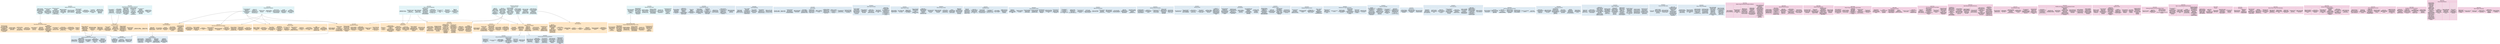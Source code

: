 // This is an auto-generated file. Don't edit this file; edit `modules.yml` instead.

digraph {
  node[shape="record", style="filled"];

  node[color="#99d8c9", fillcolor="#e5f5f9"];

  ELEC40002 [label="{ELEC40002 | Analysis and Design of Circuits | {
    <1>Explain the basic\nphysics underlying\nthe operation of the\nfollowing electronic\ncomponents:\nresistor, capacitor,\ninductor, diode,\ntransistor |
    <2>Perform DC analysis\nof circuits\ncontaining\ncombinations of the\nabove components to\nestablish the nodal\nvoltages and branch\ncurrents |
    <3>Perform AC analysis\nof circuits\ncontaining\ncombinations of the\nabove components,\nusing small-signal\nequivalent models to\nlinearise any\nnon-linear elements |
    <4>Apply the operation\nof simple transistor\nlevel circuits\nincluding amplifier\nstages and logic\ngates |
    <5>Analyse basic opamp\ncircuits containing\nidealised opamps and\npassive components |
    <6>Apply the concept\nof a transfer\nfunction and derive\nthe transfer\nfunctions for a\nrange of standard\nfilter circuits |
    <7>Analyse the\ntransient behaviour\nof 1st order RC and\nRL networks |
    <8>Use SPICE to\nsimulate the\nbehaviour of the\ncircuits you have\nstudied |
    <9>Appreciate where\nand how the circuits\nyou have studied are\napplied in real\nengineering\napplications
  }}"];

  ELEC40003 [label="{ELEC40003 | Digital Electronics and Computer Architecture | {
    <1>design significant\nsynchronous\nsequential digital\ncircuits using\nregisters and\ncombinational logic |
    <2>design simple\ntwo’s complement\naddition and\nsubtraction digital\ncircuits, with\ncorrect use of carry\nand overflow |
    <3>use digital blocks:\nRAMs, ROMs,\nregisters, adders,\nmultiplexers and\nstate machines to\ndesign and analyse\nthe operation of\nsimple pipelined\nRISC computer\nsystems |
    <4>model the operation\nof machine code\ninstructions on a\nCPU at\nregister-transfer\nlevel, and\nmanipulate data\nusing different\nnumeric\nrepresentations |
    <5>write programs for\narithmetic\noperations,\nmanipulating bit\nfields within words,\naccessing memory,\nand calling\nsubroutines |
    <6>implement I/O in\nembedded computer\nsystems using\npolling
  }}"];

  ELEC40004 [label="{ELEC40004 | Programming for Engineers | {
    <1>use the fundamental\ncomponents of\nimperative\nprogramming in terms\nof control-flow\nstructures and\nvariables |
    <2>design and\nimplement a C++\nprogram that\ncommunicates using\nfile-based IO in a\nCLI environment |
    <3>verify the correct\nbehaviour of\nprograms |
    <4>diagnose and fix\nincorrect behaviour\nand crashes |
    <5>select and use\ndata-structures from\nthe STL according to\nneeded performance\nand functionality |
    <6>use APIs,\nencapsulation, and\nabstraction to\nmanage software\ncomplexity |
    <7>design\nobject-oriented\ndata-structures to\ncapture real-world\nproblems
  }}"];

  ELEC40006 [label="{ELEC40006 | Electronics Design Project | {
    <1>Capture and analyse\na set of high-level\nrequirements to\nproduce a set of\ndesign\nspecifications |
    <2>Apply theoretical\nprinciples and\nlaboratory skills to\ndesign, build and\ntest a solution to\nan engineering\ndesign problem,\nwithin practical\nconstraints |
    <3>Integrate analogue,\ndigital and software\ntheory and design\ntechniques into a\nfunctioning system |
    <4>Organise workload\nand manage time by\nfunctioning as an\nengineering team and\ndecomposing the\ndesign challenge\ninto subsystems |
    <5>Formulate and\nimplement a test\nplan to evaluate a\ndesign against its\nspecifications |
    <6>Communicate process\nand outcomes to\nstakeholders using\nvarious forms of\ncommunication\n(reports,\npresentations,\nreviews, etc.)
  }}"];

  ELEC40009 [label="{ELEC40009 | Topics in Electrical Engineering | {
    <1>Describe waves as\ninformation carriers |
    <2>Describe how waves\npropagate in free\nspace and\ntransmission lines |
    <3>Apply mathematical\ntools to investigate\nsignals in the\nfrequency domain |
    <4>Explain the need\nfor modulation\ntechniques to\ntransmit a signal\nand identify the\nbasic hardware\ncomponents to\nachieve modulation\nand demodulation |
    <5>Describe the\ntransport processes\nin a pn diode and\nextrapolate this\nknowledge to its use\nas a solar cell |
    <6>Employ laboratory\nskills to\ncharacterise solar\ncells |
    <7>Illustrate how\nsolar polar is\ntransported from the\nsource to the\nhousehold |
    <8>Relate the\ndifferent\nengineering topics\nto demonstrate how\nthey are\ninterconnected
  }}"];

  ELEC40010_ELEC40011 [label="{ELEC40010_ELEC40011 | Mathematics 1A 1B | {
    <1>apply the\ntechniques of\nsingle-variable\ncalculus to obtain\nsolutions to a wide\nvariety of\napplications of\ndifferentiation and\nintegration |
    <2>utilize the\nconcepts of complex\nnumber, functions,\nlimits and series to\nperform, among\nothers, Fourier\nAnalysis of periodic\nand non-periodic\nfunctions |
    <3>use the techniques\nof vector and linear\nalgebra to analyze\nand apply the\ncorrect solution\nmethod in a range of\nproblems involving\nvectors, matrices\nand systems of\nequations |
    <4>identify and apply\nthe correct approach\nto solving different\ntypes of first- and\nsecond-order\nordinary\ndifferential\nequations |
    <5>explain and apply\nthe concepts and\ntechniques of\nmultivariable\ncalculus and tackle\nproblems in their\nappropriate context |
    <6>explain where and\nhow the mathematical\nconcepts are applied\nin engineering\nproblems in\nelectromagnetism,\nsignal processing\nand communications
  }}"];

  node[color="#fdbb84", fillcolor="#fee8c8"];

  ELEC50001 [label="{ELEC50001 | Circuits and Systems | {
    <1>Design, analyse and\nexplain sensors\nanalogue circuit\ninterfaces between\nthe input and\ndigital signal\nprocessing phase |
    <2>Explain the common\ntype of DAC and ADC\narchitectures\ncurrently used in\nindustry |
    <3>Design low-pass,\nhigh-pass and\nband-pass filters\nfor preconditioning\nsignals |
    <4>Choose suitable\nlow-noise\npre-amplifiers and\nanalyse its impact\non noise performance\nof the system |
    <5>Choose suitable\noutput circuit\narchitecture for\nhigh current drive\nand design a circuit\nto meet\nspecification |
    <6>Design reasonably\ncomplex circuits\ninvolving digital\nbuilding blocks such\nas shift register,\nRAM and FSM, and\ninterface them to a\nprocessor |
    <7>Write good quality\nVerilog code to\nspecify digital\nhardware |
    <8>Implement digital\nhardware on an FPGA |
    <9>Design a basic\ntestbench circuit
  }}"];
  ELEC40003:1 -> ELEC50001;
  ELEC40003:2 -> ELEC50001;

  ELEC50002 [label="{ELEC50002 | Communications | {
    <1>Model noise in\nwireless\ncommunication\nsystems |
    <2>Understand the\nperformance measures\nfor analog and\ndigital\ncommunication\nsystems, and compare\nthe performance of\ndifferent modulation\ntechniques |
    <3>Explain the\nfundamental limits\ninformation theory\nsets on the\nperformance of\ncommunication\nsystems |
    <4>Calculate the\nentropy of a random\nvariable, and design\nthe Huffman code for\na given information\nsource |
    <5>Design, implement\nand characterise\nhardware/software\nimplementation using\nthe NI USRP software\ndefined radio\nplatform |
    <6>Understand the role\nphysical layer plays\nwithin larger\ncommunication\nnetworks
  }}"];
  ELEC40009:1 -> ELEC50002;
  ELEC40009:2 -> ELEC50002;

  ELEC50003_ELEC50008 [label="{ELEC50003_ELEC50008 | Computer Engineering Design Project I and II | {
    <1>Capture and analyse\na set of high-level\nrequirements to\nproduce a set of\ndesign\nspecifications |
    <2>Apply theoretical\nprinciples and\nlaboratory skills to\ndesign, build and\ntest a solution to\nan engineering\ndesign problem,\nwithin practical\nconstraints |
    <3>Integrate analogue,\ndigital and software\ntheory and design\ntechniques into a\nfunctioning system |
    <4>Organise workload\nand manage time by\nfunctioning as an\nengineering team and\ndecomposing the\ndesign challenge\ninto subsystems |
    <5>Formulate and\nimplement a test\nplan to evaluate a\ndesign against its\nspecifications |
    <6>Communicate process\nand outcomes to\nstakeholders using\nvarious forms of\ncommunication\n(reports,\npresentations,\nreviews, etc.)
  }}"];
  ELEC40006:1 -> ELEC50003_ELEC50008;

  ELEC50004 [label="{ELEC50004 | Control Systems | {
    <1>Construct linear\ndynamic models of\nengineering systems\nof practical\nrelevance in the\nfrequency and in the\nstate-space domain |
    <2>Recognise the basic\nprinciples governing\nthe behaviour of a\nclosed-loop control\nsystem including the\nmodes of behaviour\nof its basic\ncomponents |
    <3>Evaluate, among\nseveral options, how\nto configure and\nstructure the\narchitecture and the\ncontroller of an\nautomatic control\nsystem starting from\nfunctional\nrequirements and\nconsidering\ntechnological\nconstraints |
    <4>Analyse the static\nand dynamic\nperformance of basic\nlinear feedback\ncontrol systems and\ndesign controllers\nsuch that the\noverall control\nsystem behaves\naccording to\npre-specified\nrequirements |
    <5>Analyse and\nquantify the impact\nof digital\nimplementation of\nthe control system\non the closed-loop\nperformance |
    <6>Validate\nexperimentally the\ndynamic models and\nthe satisfaction of\nthe closed-loop\nrequirements on a\nselected hardware\ntest benchmark in\nthe laboratory
  }}"];
  ELEC40009:3 -> ELEC50004;
  ELEC40010_ELEC40011:2 -> ELEC50004;

  ELEC50006 [label="{ELEC50006 | Discrete Mathematics | {
    <1>Apply graph\nalgorithms to\nefficiently explore\ndata-structures |
    <2>Prove algorithms\nare correct using\ninductive logic |
    <3>Describe\ncomputability in\nterms of turing\nmachines |
    <4>Use complexity\nnotation to analyse\nrunning time and\nstorage requirements\nof a computer\nprogram |
    <5>Use the divide and\nconquer strategy for\ndesigning\nalgorithms, and\nanalyse their\nefficiency in terms\nof complexity\nnotation using the\nMaster Theorem
  }}"];
  ELEC40004:1 -> ELEC50006;
  ELEC40004:3 -> ELEC50006;

  ELEC50007 [label="{ELEC50007 | Electromagnetism | {
    <1>Apply the\ntechniques of Vector\nCalculus to obtain\nanalytical solutions\nto problems\ninvolving\ndifferential\noperators, line and\nsurface integrals,\nas well as Green's,\nDivergence and\nStokes' theorems |
    <2>Use Maxwell's\nequations to explain\nbasic\nelectromagnetic\nphenomena |
    <3>Calculate electric\nand magnetic field\nvectors |
    <4>Calculate\ncapacitance and\ninductance |
    <5>Analyse\ntransmission-line\ndevices |
    <6>Explain the\nprinciples of\nradio-communication\nand radar systems |
    <7>Measure parameters\nof electromagnetic\ndevices |
    <8>Assemble and\nevaluate performance\nof simple radar\nsystems
  }}"];
  ELEC40010_ELEC40011:6 -> ELEC50007;

  ELEC50009 [label="{ELEC50009 | Information Processing | {
    <1>Classify real-world\ndata into different\ntypes of signals |
    <2>Describe Linear\nTime-Invariant\nsystems\nmathematically and\nin a way suitable\nfor impementation in\nprocessing systems |
    <3>Explain and apply\nconvolution for\nlinear time-variant\nsystems using\ntransfer functions\nfor continuous and\ndiscrete time\nsystems |
    <4>Use the sampling\ntheorem with the\ndiscrete Fourier\nTransform and the\nz-transform |
    <5>Model a data\nfiltering problem as\na transfer function\nand understand how\nto apply filters to\nsignals |
    <6>Implement discrete\nfilters using\nsoftware |
    <7>Create information\nsystems which use\nsoftware and\nhardware to process\ninformation
  }}"];
  ELEC40004:1 -> ELEC50009;
  ELEC40004:3 -> ELEC50009;
  ELEC40010_ELEC40011:2 -> ELEC50009;

  ELEC50010 [label="{ELEC50010 | Instruction Architectures and Compilers | {
    <1>Describe how\nhigh-level programs\nare executed through\nthe sequencing of\ninstructions |
    <2>Create a compiler\nfrom a high-level\nlanguage to an\ninstruction-based\nlanguage |
    <3>Program a\nfunctional model of\na CPU |
    <4>\nOptimise high-level\ndata structures to\nexploit the\nlow-level memory\nhierarchy |
    <5>\nDesign data-structures\nwhich can represent\nprograms |
    <6>Determine the\nworst-case\npropagation delay of\na combinational\ncircuit |
    <7>Design arithmetic\ncircuits to meet a\nspecification and\ndetermine the\npropagation delay |
    <8>Evaluate possible\narchitectural\nsolutions against a\nset of performance\nobjectives |
    <9>Discuss the\nrelationship between\nthroughput, latency,\nand pipelining
  }}"];
  ELEC40004:1 -> ELEC50010;
  ELEC40004:3 -> ELEC50010;

  ELEC50011 [label="{ELEC50011 | Mathematics for Engineers | {
    <1>Use complex\nvariables for\nconformal mapping\nand contour\nintegration |
    <2>Understand the\nconcepts of linear\nalgebra and apply\nthem in a\nmathematical\nframework |
    <3>Explain the\nconcepts and\ntechniques of\nprobability and\nstatistics and\ncompute properties\nof random systems |
    <4>Use basic estimator\nand calculate the\nmethod of moment and\nthe maximum\nlikelihood estimator |
    <5>Formulate the ways\nin which these\nmathematical\ntechniques are\napplied to technical\nproblems in your\nengineering modules
  }}"];
  ELEC40010_ELEC40011:1 -> ELEC50011;
  ELEC40010_ELEC40011:4 -> ELEC50011;

  ELEC50012 [label="{ELEC50012 | Power Electronics and Power Systems | {
    <1>describe operation\nof a switch-mode\npower supply (SMPS)\nand appreciate why\nit is capable of\nhigh efficiency and\nhow step-down and\nstep-up of voltage\nis possible |
    <2>calculate suitable\ncomponent values for\na given SMPS\nspecification |
    <3>calculate current\nand power flow for\nstar- and\ndelta-connected\nthree-phase loads |
    <4>describe the\nconstruction and\noperating principles\nof a transformer |
    <5>justify elements of\nthe equivalent\ncircuit of a\ntransformer |
    <6>calculate the\ncurrent flow,\nefficiency and\nvoltage regulation\nin transformer |
    <7>describe\nqualitatively how a\nrotating magnetic\nflux wave is\nproduced by a\nthree-phase winding\nand how torque is\ndeveloped by\ninteraction of two\nfields |
    <8>justify elements of\na per-phase\ninduction machine\nequivalent circuit |
    <9>calculate slip,\npower and torque of\nan induction machine\nbased on the\nequivalent circuit |
    <10>calculate power\nflow between nodes\nof a network and the\nvoltages at the\nnodes |
    <11>describe how\nvoltage is\ncontrolled in a\nnetwork
  }}"];
  ELEC40002:1 -> ELEC50012;

  ELEC50013 [label="{ELEC50013 | Signals and Systems | {
    <1>classify real-world\ndata into different\ntypes of signals |
    <2>describe Linear\nTime-Invariant\nsystems\nmathematically and\nin a way suitable\nfor impementation in\nprocessing systems |
    <3>explain and apply\nconvolution for\nlinear time-variant\nsystems using\ntransfer functions\nfor continuous and\ndiscrete time\nsystems |
    <4>use the sampling\ntheorem with the\ndiscrete Fourier\nTransform and the\nz-transform |
    <5>model a data\nfiltering problem as\na transfer function\nand understand how\nto apply filters to\nsignals
  }}"];
  ELEC40010_ELEC40011:2 -> ELEC50013;

  ELEC50014 [label="{ELEC50014 | Software Systems | {
    <1>Analyse a software\nsystem to identify\npotential security\nissues |
    <2>Decompose a\nsoftware system into\nloosely coupled\ncomponents |
    <3>Assign different\nphysical and\nabstract components\nof networking to the\nOSI stack |
    <4>Describe the\nprinciples and\nconcepts involved in\ndesigning\ndistributed systems\nand Internet\napplications |
    <5>Apply the concepts\nof Data\nRepresentation,\nPresentation and\nInteraction |
    <6>Think creatively in\nresponse to an\nawareness\nof/requirement for a\nproblem to be solved |
    <7>Describe the\nmapping of\nrelational calculus\nto SQL |
    <8>Use relational\ndatabases to answer\ncomplex data queries\nin SQL |
    <9>Apply\nentity-relationship\nmodelling and\ndemonstrate\ntranslation to the\nrelational model |
    <10>Deliver\nmulti-component\nnetworked software\nsystems as part of a\nsmall team
  }}"];
  ELEC40004:1 -> ELEC50014;
  ELEC40004:3 -> ELEC50014;
  node[color="#9ebcda", fillcolor="#e0ecf4"];

  ELEC60001 [label="{ELEC60001 | Advanced Mathematics for Signals and Systems | {
    <1>compute the trace,\ndeterminant,\neigenvalues and\neigenvectors of a\nmatrix |
    <2>compute the SVD of\na matrix |
    <3>critically analyse\na linear mapping\nusing the properties\nof the SVD |
    <4>identify and find\nthe least-square\nsolution for\noverdetermined\nproblems and minimum\nnorm solution for\nunder-determined\nproblem |
    <5>find the Total\nLeast Square\nsolution to an\napproximation\nproblem |
    <6>compute the rank\nand the null space\nof a matrix
  }}"];
  ELEC50011:2 -> ELEC60001;

  ELEC60002 [label="{ELEC60002 | Statistical Signal Processing and Inference | {
    <1>model, analyse and\npredict real world\nrandom processes\nusing linear\nstochastic models |
    <2>identify time\nvarying parameters\nof non-stationary\nsignals using\nstatistical\nestimation and\ninference |
    <3>derive theoretical\nand practical\nperformance bounds\nfor statistical\nsignal processing\nalgorithms in\npractical settings |
    <4>perform denoising\nand prediction of\nsignals corrupted by\nnoise, using\nadaptive statistical\nlearning and\nfiltering |
    <5>estimate relevant\nphysiological\nparameters from real\nlife recordings\nacquired recordings\n(your own data) and\ncritically analyse\nand improve signal\nquality
  }}"];
  ELEC50011:3 -> ELEC60002;

  ELEC60003 [label="{ELEC60003 | Analogue Integrated Circuits and Systems | {
    <1>Analyse different\nanalogue circuits\nand architectures |
    <2>Design different\nanalogue circuits\ntaking into account\nlimitations and\ncreating solutions\nto circumvent or\nresolve these |
    <3>Derive and apply\nthe concept of\ncurrent feedback\nOPAMPs |
    <4>Analyse and\ncalculate integrated\nswitched capacitor\nfilters and\ncontinuous-time\nfilters |
    <5>Explain and\nsimulate the\noperation of A/D and\nD/A Converters and\ncontrast different\napproaches
  }}"];
  ELEC50001:1 -> ELEC60003;
  ELEC50001:2 -> ELEC60003;

  ELEC60004 [label="{ELEC60004 | Artificial Intelligence | {
    <1>use and evaluate\ndifferent algorithms\nfor searching a\ngraph as a basis for\nplanning and\nproblem-solving |
    <2>use and evaluate\nalgorithms for\nautomated reasoning\nin propositional,\npredicate and modal\nlogics |
    <3>apply formal\nlanguages for\nknowledge\nrepresentation and\nreasoning through\nsymbolic computation |
    <4>implement\nalgorithms for\nplanning and\nreasoning in Prolog\n(logic programming\nlanguage)
  }}"];
  ELEC50006:1 -> ELEC60004;

  ELEC60005 [label="{ELEC60005 | Biomedical Electronics | {
    <1>Interpret\nbiomedical signals\nand define their\nrequirements for\ndetection and\nprocessing |
    <2>Identify the\nrequired building\nblocks for a given\nbiomedical system |
    <3>Design circuits and\nsystems for a given\nbiomedical system\nspecification
  }}"];
  ELEC50001:1 -> ELEC60005;
  ELEC50009:1 -> ELEC60005;

  ELEC60006 [label="{ELEC60006 | Communication Networks | {
    <1>Describe different\ncommunication\nnetworks and\ntechnologies\nincluding Industry\nstandards |
    <2>Analyse and\ncontrast the main\nfeatures and\nrelationship of\ndifferent\ncommunication\nnetworks and quality\nof service (QoS)\nrelated aspects |
    <3>Discuss the\nvalidity of\ndifferent\nperformance\nmodelling/assessment\ntechniques |
    <4>Identify different\ncommunication\nnetwork QoS related\nproblems, and the\nappropriate solution\ntechniques for these\nproblems |
    <5>Formulate the\nunderlying\nassumptions of the\nstudied\nmodelling/assessment\ntechniques and\ncritically analyse\ntheir impact |
    <6>Determine the\nconditions in which\na communication\nsystem is operating |
    <7>State and solve\ncommunication system\nand network\nperformance related\nproblems (e.g.\noptimal routing\nproblem and system\nutilisation) |
    <8>Derive and evaluate\nrelated performance\nanalytical\nexpressions.
  }}"];

  ELEC60008 [label="{ELEC60008 | Control Engineering | {
    <1>Model dynamic\nsystem using\ndifferential and\ndifference equations |
    <2>Given a transfer\nfunction find\nstate-space\nrepresentation and\nvice versa, and\nquantify difference\nbetween the two\nrepresentations |
    <3>Access stability\nproperties of\ndynamical systems\nand structural\nproperties |
    <4>Design feedback\ncontroller in a\nsystematic way to\nmodify behaviour of\ndynamical systems |
    <5>Assess a prior what\nbehaviour can and\ncannot be achieved\nin a dynamic system
  }}"];

  ELEC60009 [label="{ELEC60009 | Deep Learning | {
    <1>formalise a deep\nlearning problem |
    <2>choose and fit\nmodels to data |
    <3>critically appraise\nthe merits and\nshortcomings of\nmodel architectures\non specific problems |
    <4>apply existing deep\nlearning models to\nreal datasets |
    <5>discriminate\nbetween different\npractical machine\nlearning problems\napproaches to solve |
    <6>implement and\nevaluate common\nneural network\nmodels for various\ntypes of data |
    <7>apply a variety of\nlearning algorithms\nto data |
    <8>combine modular\ncomponents to build\ndeep learning\nsystems in a wide\nrange of real-world\napplications |
    <9>perform a critical\nappraisal of recent\nscientific\nliterature in deep\nlearning |
    <10>choose appropriate\nperformance\nevaluation metrics |
    <11>present and analyse\nthe results as well\nas draw appropriate\nconclusions
  }}"];

  ELEC60010 [label="{ELEC60010 | Digital Signal Processing | {
    <1>use the sampling\ntheory to design\ndiscrete data\nsystems and analyse\nthese systems in\nterms of systems\nfunctions and\nz-transform |
    <2>analyse and design\ndigital filters\nusing FIR and IIR\nfilter design\ntechniques |
    <3>perform and\ninterpret correctly\nthe results of\nsimple short-time\nspectral estimation |
    <4>learn about the\nFFT, the fast\ncomputation of the\nDFT |
    <5>develop basic\nmultirate signal\nprocessing systems,\nexploiting\nappropriate elements\nand identities, and\ndesign typical\napplication examples\nincluding\nsample-rate-changing\nsystems
  }}"];

  ELEC60011 [label="{ELEC60011 | Digital Systems Design | {
    <1>design complex,\nhigh performance\ndigital systems |
    <2>use a modern CAD\ntool to help with\nthe design |
    <3>implement such\ndesigns using\nprogrammable logic\n(e.g. FPGAs) |
    <4>design with digital\nbuilding blocks\n(such as memory\nchips,\nmicroprocessors,\narithmetic circuits\netc.)
  }}"];

  ELEC60012 [label="{ELEC60012 | Electrical Energy Systems | {
    <1>Explain the\noperating principle\nand describe the\nstatic models of\nsynchronous\nmachines,\ntransformers and\ntransmission lines |
    <2>Use per-unit system\nfor analysis of\nelectric power\nsystems |
    <3>Perform power flow\nanalysis using the\nGauss-Seidel\ntechnique |
    <4>Conduct short\ncircuit analysis for\nbalanced and\nunbalanced faults |
    <5>Analyse\nsteady-state and\ntransient stability\nof simple electric\npower systems |
    <6>Appraise the\nchallenges\nassociated with low\nsystem inertia and\nshort-circuit levels\ndriven by high\nfractions of\nrenewables
  }}"];

  ELEC60013 [label="{ELEC60013 | Embedded Systems | {
    <1>identify the\nparticular\nrequirements of\ncomputer systems\nthat interact\ndirectly with the\nphysical world |
    <2>analyse the\nconstraints imposed\nby time-critical\napplications and\nprove that they are\nmet |
    <3>set up low-level\ncommunication\nbetween software,\nhardware devices and\nthe wider world |
    <4>use interrupts and\nthreading to\nguarantee that time\nconstraints are met |
    <5>write complex,\nlow-level software\nthat is reliable |
    <6>configure and use a\nvariety of hardware\nplatforms and\ndevelopment\ntoolchains
  }}"];

  ELEC60014 [label="{ELEC60014 | Group Consultancy Project | {
    <1>Develop an\nengineering\nspecification from a\ngiven open-ended\nbrief |
    <2>Generate number of\nviable solutions to\nthe brief |
    <3>Select the optimum\nsolution through\ntechnical and\ncritical analysis |
    <4>Develop a prototype\nto demonstrate the\nprinciples of the\nproposed solution |
    <5>Provide financial\nand commercial\ninformation to\nsupport their\ndecision |
    <6>Manage the project\nfrom a resource and\nworkload point of\nview |
    <7>Communicate in a\nway to suit the\nintended target\naudience (written\nand oral)
  }}"];

  ELEC60015 [label="{ELEC60015 | High Level Programming | {
    <1>write programs in\nthe hybrid\nobject-oriented and\nfunctional\nprogramming language\nF# |
    <2>express simple\nalgorithms in a\ntransformational\nstyle using\nimmutable operations |
    <3>write recursive and\ntail recursive\nimplementations of\niteration |
    <4>use list, map,\narray collection\ntypes and associated\nlibrary functions |
    <5>analyse and debug\ntype errors in F# |
    <6>analyse problems\nand design\nappropriate\nfunctional code |
    <7>define appropriate\ndata structures to\nrepresent problem\ndomains |
    <8>write immutable\ncode and encapsulate\nmutable operations |
    <9>split large\nproblems into\nindependent modules\nwith controlled\ndependencies |
    <10>work within a group\nto design, implement\nand test a\nsignificant\napplication in F#
  }}"];

  ELEC60016 [label="{ELEC60016 | Individual Industrial Placement | {
    <1>critically analyse\nthe requirements of\nan employer in a\ncertain engineering\nrelated industry |
    <2>operate in a\nprofessional manner\nin an industrial\nsetting |
    <3>summarise your work\nand critically\nanalyse its impact\non the business |
    <4>criticise current\npractices and\nsuggest alternative\nsolutions that are\nethically and\neconomically\nresponsible |
    <5>make informed\ndecisions on the\ndirection of your\nfuture career
  }}"];

  ELEC60017 [label="{ELEC60017 | Individual Project | {
    <1>plan and execute an\nindividual work |
    <2>create and update a\nflexible project\nplan with specified\ntasks and fallbacks |
    <3>learn and use\ninformation from one\nor more new\ntechnical areas |
    <4>solve technical\nproblems as\nnecessary to achieve\na deliverable |
    <5>produce a major\nhigh quality written\nreport to fixed\ndeadlines |
    <6>carry our\nindependent work\nthat can cover\ndifferent aspects of\nengineernig such as\ndesign and build\ntopics and software\nimplementation\ntopics
  }}"];

  ELEC60018 [label="{ELEC60018 | Instrumentation | {
    <1>state the operation\nprinciples and\nlimitations of\nvarious measurement\nsensors/transducers\nfor mechanical and\nelectromagnetic\nstimuli |
    <2>specify the use of\nrecently invented\nsensors (SQUID, GMR,\nQHE, etc) in\napplications with\nsevere performance\nrequirements |
    <3>design interface\ncircuits to optimise\ntransducer\nperformance |
    <4>write embedded code\nto implement data\nacquisition\n(including\nsubsampling and\nirregular sampling)\nand signal\nconditioning |
    <5>assemble a PCB\nlevel prototype of a\nspecified\nmeasurement\ninstrument
  }}"];

  ELEC60019 [label="{ELEC60019 | Machine Learning | {
    <1>develop solutions\nto machine learning\nproblems by\nmodelling and\npre-processing data,\nand designing,\nselecting and\ndevelop appropriate\nlearning algorithms |
    <2>consider and\ncontrast the\nproblems of learning\nand overfitting in\nan ML system |
    <3>justify the use of\nlinear regression,\nclassification,\nlogistic regression,\nsupport vector\nmachines, neural\nnetworks, nearest\nneighbour and\nclustering |
    <4>recommend and\nconstruct the use of\na machine learning\nalgorithm in unseen\nsituations
  }}"];

  ELEC60020 [label="{ELEC60020 | Managing Engineering Projects | {
    <1>lead and manage\ninnovative\ntechnological\nprojects within an\nengineering context |
    <2>manage teams within\nan organisational\ncontext |
    <3>anticipate and\naccommodate risk and\nchange during the\nlife of a project |
    <4>apply a range of\ntools to the\nplanning,\nimplementation,\nmanagement and\nbudgeting of\nengineering projects
  }}"];

  ELEC60021 [label="{ELEC60021 | Mathematics for Signals and Systems | {
    <1>compute the trace,\ndeterminant,\neigenvalues and\neigenvectors of a\nmatrix |
    <2>compute the SVD of\na matrix |
    <3>critically analyse\na linear mapping\nusing the properties\nof the SVD |
    <4>identify and find\nthe least-square\nsolution for\noverdetermined\nproblems and minimum\nnorm solution for\nunder-determined\nproblem |
    <5>find the Total\nLeast Square\nsolution to an\napproximation\nproblem |
    <6>compute the rank\nand the null space\nof a matrix
  }}"];

  ELEC60022 [label="{ELEC60022 | Microwave Technology | {
    <1>interpret\nelectromagnetic wave\npropagation in\nvarious media; how\nguided-wave\nstructures can be\nused as practical\ncomponents, bridging\nthe gap between\nRadio and optical\nfrequencies |
    <2>analyse the\nfundamental physical\nlimitations of\ncomponents. For\nexample, why surface\nmounted devices are\nnot used at upper\nmicrowave\nfrequencies |
    <3>present aspects of\ncommercial\ntechnologies in the\ndesign and\nmanufacture of\ncomponents and\ncircuits |
    <4>describe the\napplications of\ncommercial microwave\ntechnology: from\nmobile phones and\nmicrowave ovens to\nradar and\nradiometric imaging
  }}"];

  ELEC60023 [label="{ELEC60023 | Optoelectronics | {
    <1>solve wave and\nwaveguide problems\nusing Maxwell's\nequations |
    <2>design and evaluate\noptical fibre-based\ncommunication\nsystems |
    <3>design and evaluate\noptical fibre-based\nsensing systems
  }}"];

  ELEC60024 [label="{ELEC60024 | Power Electronics | {
    <1>describe the\nproperties of\nsemiconductor\ndevices useful in\npower applications |
    <2>calculate power\nlosses, in devices\nand choose heat\nsinks |
    <3>design loss\nreduction circuits\nsuch as snubbers and\nquasi resonant\ncircuits |
    <4>analyse and design\nisolated and\nnon-isolated dc/dc\nconverters including\ns-domain modelling\nusing circuit\naveraging |
    <5>analyse dc/ac\nconverters including\nqualitative\nassessment of\nfrequency spectra |
    <6>analyse controlled\nand uncontrolled\nac/dc converters\nincluding\nelectromagnetic\ninterference issues\nand regulations |
    <7>apply power\nconverter designs to\napplication areas\nincluding assessment\nof various options\nfor variable speed\noperation of\ninduction machines\nand general\nperformance limits\non drive systems |
    <8>design and build a\nDC-DC converter in\nthe coursework
  }}"];

  ELEC60025 [label="{ELEC60025 | Real-Time Digital Signal Processing | {
    <1>put the concepts of\nsignal processing\ninto practice |
    <2>learn the\ndifferences between\nreal-time and batch\nprocessing\napplications |
    <3>learn the\ndifferences between\nSP and\ngeneral-purpose\ncomputing hardware |
    <4>learn how to use\nMatlab and Matlab\nSimulink to design\nand analyse SP\nalgorithms |
    <5>learn how to use\nSimulink Embedded\nCoder to program\nmicrocontrollers |
    <6>program an embedded\nplatform |
    <7>revise basic\nconcepts of DSP
  }}"];

  ELEC60026 [label="{ELEC60026 | Semiconductor Devices | {
    <1>explain basic\nquantum mechanical\nprinciples of\ncharged carrier\nconduction |
    <2>apply energy band\ndiagrams to analyse\ncarrier transport\nprocesses |
    <3>classify devices\ninto majority and\nminority carrier\ndevices and appraise\ntheir advantages and\ndisadvantages in\ndifferent\napplications |
    <4>derive device\ncharacteristics\ngiven the geometry\nand material\nparameters |
    <5>calculate\nperformance\nparameters by\nemploying the\ncorrect equations\nand approximations |
    <6>explain delays in\nsmall and large\nsignal operation of\ndevices
  }}"];

  ELEC60030 [label="{ELEC60030 | Robotic Manipulation | {
    <1>represent the\nposition and\norientation of\nobjects in space |
    <2>determine the\nkinematic model of a\nrobot arm based on\nits links and points\nof articulation |
    <3>compute the\nposition of pose of\na robot's body and\ngripper basded on\nits joint angles\n(Forward kinematics)\nand also compute the\njoint angles\nnecessary to\nposition the robot\ngripper at a target\n(Inverse Kinematics) |
    <4>implement robotic\nmotion trajectories\nusing different\ncontrol techniques,\nincluding joint vs.\ntask space and\nposition vs.\nvelocity control |
    <5>understand the\nprinciples of\ndynamic modelling\nand force / torque\ncontrol (this may\nnot be implemented\non the physical\nrobot due to\nhardware\nlimitations) |
    <6>understand the\ndifferent robotic\napproaches to\ngrasping / object\npicking (e.g.\nparallel jaw\ngrippers, adaptive\ngrasping,\nunderactuation,\ngrasp planning and\nvacuum grippers) |
    <7>use CAD software to\ndesign a simple\nrobot gripper for\nmanipulation of\nspecific objects\n(e.g. a ping-pong\nball, a soda can, a\ntoy car, a 6-sided\ndice) |
    <8>program low-level\nmotion controllers\nto execute and test\nall of the above on\nlab-based physical\ndesktop-size robot\narms and grippers |
    <9>appreciate some of\nthe ways that\nmachine learning is\nbeing used in\ncontemporary robotic\nmanipulator research\nand practical\nimplementation
  }}"];

  ELEC60031 [label="{ELEC60031 | Classical and Modern Radar | {
    <1>use the radar\nequations |
    <2>apply the radar\ntheory to classify\nthe various radar\narchitectures and\nrate their\nperformance |
    <3>analyse and design\nthe transmitter and\nreceiver of any type\nof radar system |
    <4>design radar\nwaveforms and system\narchitectures aiming\nat improving the\nsolutions of the\ndetection,\nestimation, tracking\nand classification\nof various types of\ntargets/objects/signals\nin the presence of\nnoise, clutter and\ninterference
  }}"];

  ELEC60033 [label="{ELEC60033 | Electric Vehicle Technologies | {
    <1>describe the key\nsystems that make up\nan EV and detail\ntheir function\nwithin the whole |
    <2>design and model a\ntraction system for\nan EV including the\nmotor model and a\nFOC |
    <3>model and analyse\nother key blocks in\nan EV such as the:\nCharger, DC-DC\nConverter, Battery\nand Battery\nManagement System |
    <4>assemble and adapt\nan EV model for the\npurposes of design\nof its subsystems\nand performance\nassessment of the\nsystem as a whole |
    <5>discuss the broader\nrange of EV design\nprocesses not\ncovered in depth in\nthis module\nincluding safety\nimplications,\nauxiliary load\ndevices and the\ncommunications\nnetworks of a modern\nvehicle |
    <6>discuss the impacts\nof EVs on the wider\ngrid and environment\nincluding the\npotential future of\nadaptive and\nreactive charging\n(Demand-side\nresponse and\nVehicle-to-grid)
  }}"];
  node[color="#e7298a", fillcolor="#f2d8e5"];

  ELEC70001 [label="{ELEC70001 | Adaptive Signal Processing and Machine Intelligence | {
    <1>extract adaptively\nlatent component\nfrom real-world data |
    <2>apply algorithms of\nadaptive signal\nprocessing to\nreal-time streaming\ndata |
    <3>effectively use\nadaptive machine\nintelligence\ntechniques such as\nneural networks,\nrecurrent neural\nnetworks, and deep\nneural networks |
    <4>implement the\ncorresponding\ndimensionality\nreduction\ntechniques, and\nevaluate ways to\nfind structure in\ndata and handle Big\nData through tensor\ndecompositions |
    <5>produce MATLAB code\nfor adaptive noise\ncancellation,\nhigh-resolution\nlatent component\nestimation from your\nown physiological\nrecordings (ECG),\nuniversal function\napproximation\nthrough recurrent\nand deep neural\narchitectures, and\ntheir connection\nwith tensor\ndecompositions for\nbig data\napplications.
  }}"];

  ELEC70003 [label="{ELEC70003 | Advanced Electronic Devices | {
    <1>critically analyse\ntransport processes\nin nanoscale FETs,\nincluding tunnelling\nphenomena and\nself-heating/cooling |
    <2>derive device\ncharacteristics\ngiven the geometry\nand material\nparameters using\nanalytical\nestimations as well\nas numerical\nsimulations using\nSentaurus TCAD |
    <3>extract the\nperformance\nparameters of FETs\nand critically\nappraise their\nrelevance in\napplications |
    <4>read and write\ntechnical papers in\nthe field of\nsemiconductor device\ndesign and their\nimpact on future\nCMOS developments |
    <5>design/optimise\ncurrent and novel\ndevices using TCAD\nsoftware (Sentaurus\nfrom Synopsis)
  }}"];

  ELEC70004 [label="{ELEC70004 | Analogue Signal Processing | {
    <1>recommend voltage\nand current mode\narchitectures used\nin analog signal\nprocessing |
    <2>design circuits\ncapable of\nperforming low power\nanalog computation\nand processing of\nsignals in CMOS |
    <3>recommend circuit\ntechniques which\nallow efficient\ncomputation and\nsignal processing in\nCMOS such as\nlog-domain, switched\ncapacitor correlated\ndouble sampling and\nspike domain |
    <4>design mix-mode\nsystems utilising\nanalogue signal\nprocessing\ntechniques
  }}"];

  ELEC70006 [label="{ELEC70006 | Design of Linear Multivariable Control Systems | {
    <1>derive models of\nlinear multivariable\ncontrol systems\nusing tranfer matrix\nand state variable\nmethods |
    <2>compute the poles\nand zeros, including\nthe type of zeros,\nfor such systems |
    <3>analyse the\ncontrollability,\nobservability,\ndetectability,\nstabilizability and\nminimality\nproperties for such\nsystems |
    <4>synthesize design\nobjectives as\noptimisation\nprocedures in terms\nof norm-based\nobjective functions |
    <5>devise the most\nappropriate\ncontroller synthesis\ntechniques
  }}"];

  ELEC70009 [label="{ELEC70009 | Discrete-Event Systems | {
    <1>assess the the\nsuitabillity of a\nsystem for modeling\nin a discrete-event\nset-up |
    <2>create a\ndiscrete-event model\nand assess its\nstructural\nproperties |
    <3>design algorithms\nfor the qualitative\nand quantitative\nanalysis of Discrete\nEvent Systems |
    <4>design a\nsupervisory\ncontroller and an\nobserver automaton |
    <5>simulate a discrete\nevent system |
    <6>assess the\nperformance of the\nsystem in a\ndeterministic and\nstochastic set-up
  }}"];

  ELEC70012 [label="{ELEC70012 | Full-Custom Integrated Circuit Design | {
    <1>consider key\nfeatures,\nlimitations and\ntopics related to\nCMOS technology |
    <2>appraise the full\ncustom integrated\ncircuit design\nmethodology and\nissues/constraints\nrelated to\nanalogue/digital/mixed\nsignal circuit\ndesign |
    <3>design and assess\nfull custom\nintegrated circuit\nlayouts |
    <4>develop full custom\ndesign of CMOS\nintegrated circuits\nusing a complete\ntool suite\n(schematic capture,\nsimulation, layout\ndesign, physical\nverification)
  }}"];

  ELEC70013 [label="{ELEC70013 | High Performance Analogue Electronics | {
    <1>formulate an\nintegrated circuit\ndesign problem\nfollowing both, a\ntop to bottom and a\nbottom to top\napproach,\nspecifically in the\ncontext of\nreceivers,\ntransconductors,\nmixers and filters |
    <2>consider different\ntrade-offs that play\na role in the\nprocess of design,\nand put those within\nthe context of both,\nthe circuit and the\napplication |
    <3>argue the need of\nfollowing different\npaths in the design\nproblem as a\nfunction of the\nchosen design\ntrade-offs |
    <4>evaluate trade-offs\nas a function of a\nnumber of typical\ndesign specification |
    <5>judge visually the\nbasic behaviour of\ncircuits and systems\ntopologies,\nincluding a number\nof receivers,\nmixers,\ntransconductors and\nfilters; without the\nneed of formal\ncalculations |
    <6>hypothesize,\nespecially in the\ncontext of\ntransconductors,\nmixers and filters,\nof when certain\ndesign techniques\ncould aid the design\ndepending on the\nrequired design\nspecifications, with\na main focus on\nlinearity and noise
  }}"];

  ELEC70017 [label="{ELEC70017 | Individual Project (MEng) | {
    <1>plan and manage a\nproject over an\nextended period |
    <2>take personal\nresponsibility of\nyour work |
    <3>tackle open-ended\nwork and apply prior\ntheoretical\nknowledge to\npractical situations |
    <4>critically review\ninformation from a\nwide range of\nsources |
    <5>adopt appropriate\nanalytical,\ncomputational and/or\nexperimental methods\nto meet your project\nobjectives |
    <6>communicate the\noutcomes of the\nproject work\neffectively and\naccurately in both a\nwritten and oral\nformat
  }}"];

  ELEC70022 [label="{ELEC70022 | Modelling and Control of Multi-body Mechanical Systems | {
    <1>discriminate\nbetween the two main\nbranches of\nClassical Mechanics:\nvectorial and\nanalytical mechanics |
    <2>generalize real\nmechanical systems\nas multibody systems |
    <3>apply the basic\ntools of Classical\nMechanics |
    <4>develop models, in\nthe form of\ndifferential\nequations, of real\nmechanical systems\nusing various\nmethods from\nclassical mechanics\n(Newton's laws and\nLagrangian equations\nof motion) |
    <5>derive equations of\nmotion for systems\nwith holonomic and\nnonholonomic\nconstraints |
    <6>apply techniques\nfrom control theory\nto improve the\nbehaviour of systems\nrepresented by\nmultibody models |
    <7>devise computer\nassisted modelling\nand control of\nmultibody systems\nwith the use of the\nmultibody modelling\ncode Simscape\nMultibody
  }}"];

  ELEC70028 [label="{ELEC70028 | Predictive Control | {
    <1>construct a range\nof finite horizon\noptimal control\nproblems with\nconstraints |
    <2>solve constrained\nfinite horizon\noptimal control\nproblems by\nformulating them as\nfinite dimensional\noptimization\nproblems |
    <3>compare the\nadvantages and\ndisadvantages of\nimplementing the\nsolution to finite\nhorizon optimal\ncontrol problems in\na receding-,\ndecreasing- or\nvariable-horizon\nfashion |
    <4>transfer a\nreal-world control\nproblem into a\nmathematically\nwell-defined optimal\ncontrol problem |
    <5>devise predictive\ncontrollers with\nguarantees of\nstability and\nfeasibility |
    <6>write Matlab\nprograms that\nimplement a\npredictive\ncontroller |
    <7>appraise relatively\nsimple papers on\npredictive control\nand be able to\nextract information\nfrom them in order\nto design a\npredictive\ncontroller
  }}"];

  ELEC70030 [label="{ELEC70030 | Professional Portfolio and Group Consultancy Project | {
    <1>evidence the claims\nmade in your CV |
    <2>speak with\nconfidence and\neloquently on your\nachievement |
    <3>reflect on what you\nhave learned and how\nthat can be applied\nin\nresearch/development/industrial\npractice.
  }}"];

  ELEC70037 [label="{ELEC70037 | Topics in Large Dimensional Data Processing | {
    <1>design algorithms\nfor large\ndimensional data\nprocessing, with the\nfocus on finding\nsparse structures\nhidden in the data\nfor dimension\nreduction |
    <2>use linear algebra\ntools to model\nproblems involving\nlarge dimensional\ndata |
    <3>develop\noptimization and\nstatistics tools to\nsolve problems\ninvolving large\ndimensional data |
    <4>evaluate advantages\nand disadvantages of\ndifferent algorithms\nfor analysis of\nlarge dimensional\ndata in real-world\napplications,\nincluding for\nexample imaging\ninverse problems,\nonline\nrecommendation,\nmachine learning
  }}"];

  ELEC70039 [label="{ELEC70039 | Wavelets | {
    <1>analyse natural\nsignals and images\nlike for example\nbiomedical signals,\nspeech, audio,\nmedical images,\nvideo sequences |
    <2>analyse the\nefficacity of a\nsignal\nrepresentation and\ndevelop new signal\nrepresentations |
    <3>design perfect\nreconstruction\nfilter banks |
    <4>design filter banks\nand construction of\ndiscrete and\ncontinuous-time\nbases for efficient\nsignal analysis |
    <5>apply basic image\nand video\ncompression\nprinciples
  }}"];

  ELEC70041 [label="{ELEC70041 | Year Abroad | {
    <1>learning outcomes\nsupported by the\nhost university |
    <2>experience of\nengineering\npractice,\ntechnology, and\nworking methods\noutside the UK
  }}"];

  ELEC70044 [label="{ELEC70044 | Role and Value of Smart Grid Technologies | {
    <1>assess the role of\nthe smart grid\nconcept in\nfacilitating a cost\neffective transition\nto a low carbon\nenergy system |
    <2>perform a\ncost-benefit\nanalysis involving\nsupply risks and\noperational or\ninvestment costs |
    <3>model and assess\nthe difference\nbetween preventive\nand corrective\ncontrol |
    <4>apply advanced\napproaches in\nscheduling of\nflexible demand |
    <5>perform big data\nanalytics in the\napplication of smart\ngrids |
    <6>construct and\nevaluate basic\nreliability models\nand metrics |
    <7>implement Monte\nCarlo risk\ncomputations |
    <8>model a basic cyber\nattack and defence\nmechanism
  }}"];

  ELEC70045 [label="{ELEC70045 | Advanced Communication Theory | {
    <1>design and analyse\noptimum receivers\nbased on 'decision\ntheory' |
    <2>evaluate the\nperformance of M-ary\nmatched filter\nreceivers |
    <3>model, design and\nanalyse diversity\nsystems using\noptimum diversity\ntheory |
    <4>solve the following\nthree generic\nproblems:\n'detection',\n'estimation' and\n'reception' problems\nand design suitable\nprocessors to\nimplement these\nsolutions |
    <5>utilise array\nsignal processing\ntheory to model and\nanalyse\nmulti-antenna SIMO,\nMISO, MIMO and\nmassive systems |
    <6>model, design and\nanalyse mmwave and\nspace-time\ncommunications.
  }}"];

  ELEC70047 [label="{ELEC70047 | HVDC Technology and Control | {
    <1>appraise the pros\nand cons of using\nHVDC with respect to\nAC for overhead and\ncable transmission |
    <2>describe the\noperation and\ncontrol of HVDC\nconverters and HVDC\nsystems |
    <3>recognise the\nbenefits and\nlimitations of two\nbroad HVDC\ntechnologies and\ntheir suitability in\na specific context |
    <4>design the control\nsystem for HVDC\nconverters and\nsystems |
    <5>analyse the\ninteraction between\nHVDC and host AC\nsystems |
    <6>appreciate the role\nof HVDC in renewable\nintegration and\ndecarbonisation of\nthe electric power\nsector
  }}"];

  ELEC70048 [label="{ELEC70048 | Probability and Stochastic Processes | {
    <1>evaluate the\nperformance of a\nsystem using key\nconcepts of\nprobability and\nrandom variables |
    <2>derive the\nprobability density\nfunction of a\nfunction of a random\nvariable or random\nvariables |
    <3>model an\nengineering problem\nusing random signals\n('stochastic\nprocesses') and\nMarkov chains |
    <4>analyse random\nphenomena (signals\nand noise) in\nelectrical\nengineering
  }}"];

  ELEC70015 [label="{ELEC70015 | Human-Centered Robotics | {
    <1>learn the theory\nunderlying robotic\nsystems that\nperceive human\nstates using\nmultimodal\ninterfaces (e.g.\ncomputer vision,\nwearable systems,\nhaptic systems,\nvirtual and\naugmented reality\nsystems),\ncomputationally\nmodel and recognise\nhuman actions, use\nadaptive shared\ncontrol methods to\nassist humans in\ntheir task, use\nlearning algorithms\nto improve their\nperformance through\ninteraction with\nhumans |
    <2>learn to\nincorporate human\nfactors in the\ndesign of their\ninteractive robotic\nsystems |
    <3>learn to design and\nimplement control\nand learning\nalgorithms for\ninteractive robotic\nsystems |
    <4>learn to work in\ngroups to\nincrementally solve\nlarge-system\n(hardware/software)\nchallenges
  }}"];

  ELEC70051 [label="{ELEC70051 | Radio Frequency Subsystems | {
    <1>apply the main\narchitectures\nemployed in RF\nsystems |
    <2>interpret subsystem\nspecifications |
    <3>calculate power\nlink budgets |
    <4>analyse circuits\nand subsystems using\nS-parameters |
    <5>calculate gain,\nstability and noise\nissues in\nsmall-signal\namplifiers |
    <6>design impedance\nmatching networks\nand filters
  }}"];
}
